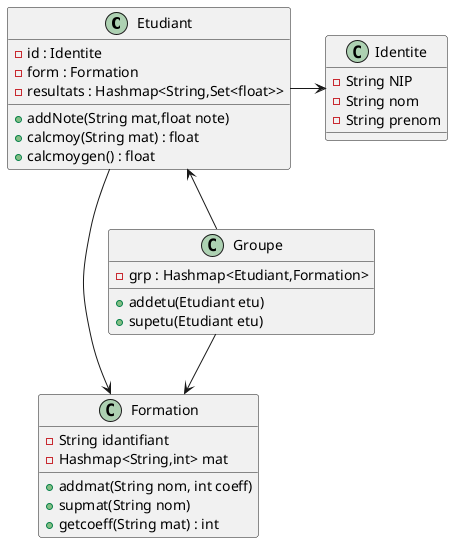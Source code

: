 @startuml
'https://plantuml.com/class-diagram

class Etudiant{
    - id : Identite
    - form : Formation
    - resultats : Hashmap<String,Set<float>>
    + addNote(String mat,float note)
    + calcmoy(String mat) : float
    + calcmoygen() : float
}

class Identite{
    - String NIP
    - String nom
    - String prenom
}

class Formation{
    - String idantifiant
    - Hashmap<String,int> mat
    + addmat(String nom, int coeff)
    + supmat(String nom)
    + getcoeff(String mat) : int
}

class Groupe{
    - grp : Hashmap<Etudiant,Formation>
    + addetu(Etudiant etu)
    + supetu(Etudiant etu)
}

Groupe -up-> Etudiant
Groupe -down-> Formation
Etudiant -> Formation
Etudiant -> Identite


@enduml

